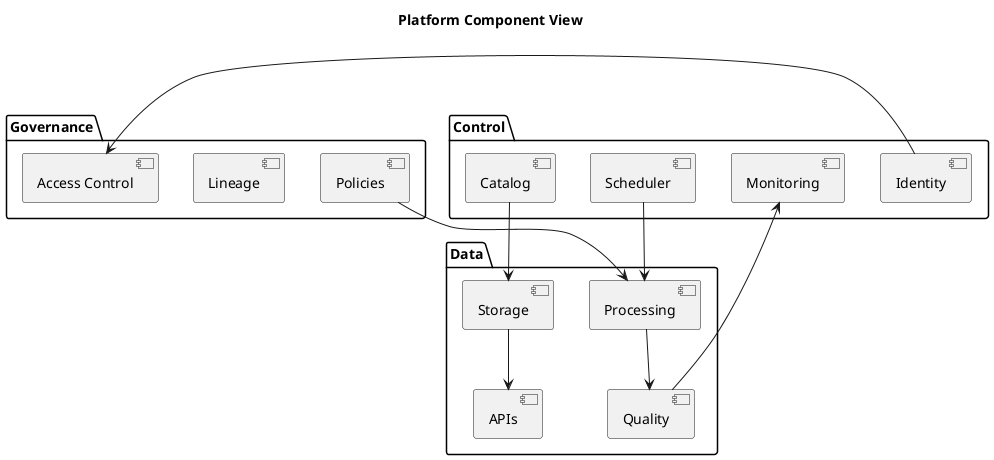 @startuml
title Platform Component View
package "Control" {
    [Identity]
    [Catalog]
    [Scheduler]
    [Monitoring]
}

package "Data" {
    [Storage]
    [Processing]
    [Quality]
    [APIs]
}

package "Governance" {
    [Policies]
    [Lineage]
    [Access Control]
}

[Identity] --> [Access Control]
[Catalog] --> [Storage]
[Scheduler] --> [Processing]
[Processing] --> [Quality]
[Quality] --> [Monitoring]
[Storage] --> [APIs]
[Policies] --> [Processing]
@enduml
